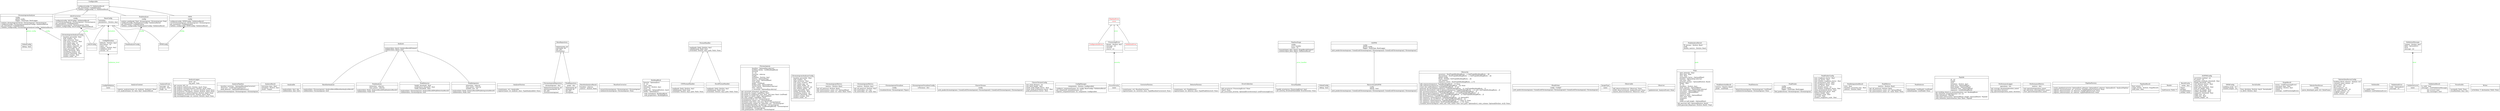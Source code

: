 digraph "classes_chromatographicpeakpicking" {
rankdir=BT
charset="utf-8"
"src.chromatographicpeakpicking.analysis.baseline.aals.AALSConfig" [color="black", fontcolor="black", label=<{AALSConfig|<br ALIGN="LEFT"/>|}>, shape="record", style="solid"];
"src.chromatographicpeakpicking.analysis.baseline.aals.AALSCorrector" [color="black", fontcolor="black", label=<{AALSCorrector|config<br ALIGN="LEFT"/>|configure(config: AALSConfig): ValidationResult<br ALIGN="LEFT"/>correct(chromatogram: Chromatogram): Chromatogram<br ALIGN="LEFT"/>get_metadata(): ConfigMetadata<br ALIGN="LEFT"/>validate(chromatogram: Chromatogram): None<br ALIGN="LEFT"/>validate_config(config: AALSConfig): ValidationResult<br ALIGN="LEFT"/>}>, shape="record", style="solid"];
"src.chromatographicpeakpicking.analysis.base.analysis_context.AnalysisContext" [color="black", fontcolor="black", label=<{AnalysisContext|<br ALIGN="LEFT"/>|register_analyzer(name: str, analyzer: Analyzer): None<br ALIGN="LEFT"/>run_analysis(name: str, data: Any): AnalysisResult<br ALIGN="LEFT"/>}>, shape="record", style="solid"];
"src.chromatographicpeakpicking.core.protocols.observable.AnalysisEvent" [color="black", fontcolor="black", label=<{AnalysisEvent|message : str<br ALIGN="LEFT"/>progress : float<br ALIGN="LEFT"/>stage : str<br ALIGN="LEFT"/>|}>, shape="record", style="solid"];
"src.chromatographicpeakpicking.infrastructure.logging.analysis_logger.AnalysisLogger" [color="black", fontcolor="black", label=<{AnalysisLogger|level : int<br ALIGN="LEFT"/>log_path : Path<br ALIGN="LEFT"/>|get_session_id(): str<br ALIGN="LEFT"/>log_analysis_end(results: Dict[str, Any]): None<br ALIGN="LEFT"/>log_analysis_start(parameters: Dict[str, Any]): None<br ALIGN="LEFT"/>log_analysis_step(step: str, metrics: Dict[str, Any]): None<br ALIGN="LEFT"/>log_error(error: Exception, context: Dict[str, Any]): None<br ALIGN="LEFT"/>log_performance_metrics(metrics: Dict[str, Any]): None<br ALIGN="LEFT"/>log_validation_results(results: Dict[str, Any]): None<br ALIGN="LEFT"/>log_warning(message: str, context: Dict[str, Any]): None<br ALIGN="LEFT"/>}>, shape="record", style="solid"];
"src.chromatographicpeakpicking.pipeline.builders.pipeline_builder.AnalysisPipeline" [color="black", fontcolor="black", label=<{AnalysisPipeline|baseline_corrector : Optional[BaselineCorrector]<br ALIGN="LEFT"/>observers : List[ProgressObserver]<br ALIGN="LEFT"/>peak_detector : Optional[PeakDetector]<br ALIGN="LEFT"/>|process(chromatogram: Chromatogram): Chromatogram<br ALIGN="LEFT"/>}>, shape="record", style="solid"];
"src.chromatographicpeakpicking.analysis.protocols.analyzer.AnalysisResult" [color="black", fontcolor="black", label=<{AnalysisResult|execution_time : float<br ALIGN="LEFT"/>metadata : Dict[str, Any]<br ALIGN="LEFT"/>result : Output<br ALIGN="LEFT"/>|}>, shape="record", style="solid"];
"src.chromatographicpeakpicking.core.protocols.analyzable.Analyzable" [color="black", fontcolor="black", label=<{Analyzable|<br ALIGN="LEFT"/>|analyze(data: Any): Any<br ALIGN="LEFT"/>validate(data: Any): bool<br ALIGN="LEFT"/>}>, shape="record", style="solid"];
"src.chromatographicpeakpicking.analysis.protocols.analyzer.Analyzer" [color="black", fontcolor="black", label=<{Analyzer|<br ALIGN="LEFT"/>|<I>analyze</I>(data: Input): AnalysisResult[Output]<br ALIGN="LEFT"/><I>validate</I>(data: Input): bool<br ALIGN="LEFT"/>}>, shape="record", style="solid"];
"src.chromatographicpeakpicking.core.factories.analyzer_factory.AnalyzerFactory" [color="black", fontcolor="black", label=<{AnalyzerFactory|<br ALIGN="LEFT"/>|create(name: str): Analyzable<br ALIGN="LEFT"/>register(name: str, analyzer_class: Type[Analyzable]): None<br ALIGN="LEFT"/>}>, shape="record", style="solid"];
"src.chromatographicpeakpicking.core.types.config.BaseConfig" [color="black", fontcolor="black", label=<{BaseConfig|metadata<br ALIGN="LEFT"/>parameters : Dict[str, Any]<br ALIGN="LEFT"/>|}>, shape="record", style="solid"];
"src.chromatographicpeakpicking.infrastructure.persistence.base_repository.BaseRepository" [color="black", fontcolor="black", label=<{BaseRepository|<br ALIGN="LEFT"/>|<I>delete</I>(entity_id)<br ALIGN="LEFT"/><I>get</I>(entity_id)<br ALIGN="LEFT"/><I>get_all</I>()<br ALIGN="LEFT"/><I>save</I>(entity)<br ALIGN="LEFT"/>}>, shape="record", style="solid"];
"src.chromatographicpeakpicking.analysis.chromatogram.baseline_analyzer.BaselineAnalysisResult" [color="black", fontcolor="black", label=<{BaselineAnalysisResult|baseline : ndarray<br ALIGN="LEFT"/>metrics : Dict[str, float]<br ALIGN="LEFT"/>|}>, shape="record", style="solid"];
"src.chromatographicpeakpicking.analysis.chromatogram.baseline_analyzer.BaselineAnalyzer" [color="black", fontcolor="black", label=<{BaselineAnalyzer|<br ALIGN="LEFT"/>|analyze(data: Chromatogram): AnalysisResult[BaselineAnalysisResult]<br ALIGN="LEFT"/>validate(data: Chromatogram): bool<br ALIGN="LEFT"/>}>, shape="record", style="solid"];
"src.chromatographicpeakpicking.core.protocols.correctable.BaselineCorrector" [color="black", fontcolor="black", label=<{BaselineCorrector|<br ALIGN="LEFT"/>|correct(chromatogram: Chromatogram): Chromatogram<br ALIGN="LEFT"/>validate(chromatogram: Chromatogram): None<br ALIGN="LEFT"/>}>, shape="record", style="solid"];
"src.chromatographicpeakpicking.core.domain.building_block.BuildingBlock" [color="black", fontcolor="black", label=<{BuildingBlock|formula : Optional[str]<br ALIGN="LEFT"/>id : str<br ALIGN="LEFT"/>mass : float<br ALIGN="LEFT"/>metadata : Dict[str, Any]<br ALIGN="LEFT"/>name : str<br ALIGN="LEFT"/>properties : Optional[Dict[str, Any]]<br ALIGN="LEFT"/>smiles : Optional[str]<br ALIGN="LEFT"/>|with_metadata(): 'BuildingBlock'<br ALIGN="LEFT"/>with_properties(): 'BuildingBlock'<br ALIGN="LEFT"/>}>, shape="record", style="solid"];
"src.chromatographicpeakpicking.io.formats.csv_format.CSVFormatHandler" [color="black", fontcolor="black", label=<{CSVFormatHandler|<br ALIGN="LEFT"/>|read(path: Path): Dict[str, Any]<br ALIGN="LEFT"/>validate(path: Path): bool<br ALIGN="LEFT"/>write(data: Dict[str, Any], path: Path): None<br ALIGN="LEFT"/>}>, shape="record", style="solid"];
"src.chromatographicpeakpicking.core.domain.chromatogram.Chromatogram" [color="black", fontcolor="black", label=<{Chromatogram|baseline : Optional[np.ndarray]<br ALIGN="LEFT"/>building_blocks : List[BuildingBlock]<br ALIGN="LEFT"/>duration<br ALIGN="LEFT"/>id : str<br ALIGN="LEFT"/>intensity : ndarray<br ALIGN="LEFT"/>length<br ALIGN="LEFT"/>metadata : Dict[str, Any]<br ALIGN="LEFT"/>metrics : Optional[Any]<br ALIGN="LEFT"/>noise_level : Optional[float]<br ALIGN="LEFT"/>num_peaks<br ALIGN="LEFT"/>peaks : List[Peak]<br ALIGN="LEFT"/>picked_peak : Optional[Peak]<br ALIGN="LEFT"/>search_mask : Optional[np.ndarray]<br ALIGN="LEFT"/>time : ndarray<br ALIGN="LEFT"/>y_corrected : Optional[np.ndarray]<br ALIGN="LEFT"/>|get_corrected_intensity(): np.ndarray<br ALIGN="LEFT"/>get_intensity_range(): tuple[float, float]<br ALIGN="LEFT"/>get_peaks_in_range(start_time: float, end_time: float): List[Peak]<br ALIGN="LEFT"/>get_signal_at_time(t: float): Optional[float]<br ALIGN="LEFT"/>get_time_range(): tuple[float, float]<br ALIGN="LEFT"/>normalize(method: str): 'Chromatogram'<br ALIGN="LEFT"/>resample(num_points: int): 'Chromatogram'<br ALIGN="LEFT"/>slice(start_time: float, end_time: float): 'Chromatogram'<br ALIGN="LEFT"/>smooth(window_length: int, polyorder: int): 'Chromatogram'<br ALIGN="LEFT"/>with_baseline(baseline: np.ndarray): 'Chromatogram'<br ALIGN="LEFT"/>with_building_blocks(blocks: List[BuildingBlock]): 'Chromatogram'<br ALIGN="LEFT"/>with_metadata(): 'Chromatogram'<br ALIGN="LEFT"/>with_peaks(peaks: List[Peak]): 'Chromatogram'<br ALIGN="LEFT"/>}>, shape="record", style="solid"];
"src.chromatographicpeakpicking.analyzers.chromatogram_analyzer.ChromatogramAnalyzer" [color="black", fontcolor="black", label=<{ChromatogramAnalyzer|config<br ALIGN="LEFT"/>global_config<br ALIGN="LEFT"/>logger : NoneType, RootLogger<br ALIGN="LEFT"/>|analyze_chromatogram(chrom: Chromatogram): Chromatogram<br ALIGN="LEFT"/>configure(config: ChromatogramAnalyzerConfig): ValidationResult<br ALIGN="LEFT"/>get_metadata(): ConfigMetadata<br ALIGN="LEFT"/>validate_config(config: ChromatogramAnalyzerConfig): ValidationResult<br ALIGN="LEFT"/>}>, shape="record", style="solid"];
"src.chromatographicpeakpicking.configurations.chromatogram_analyzer_config.ChromatogramAnalyzerConfig" [color="black", fontcolor="black", label=<{ChromatogramAnalyzerConfig|baseline_percentile : float<br ALIGN="LEFT"/>drift_window : int<br ALIGN="LEFT"/>edge_exclusion : float<br ALIGN="LEFT"/>max_noise_variance : float<br ALIGN="LEFT"/>max_region_gap : int<br ALIGN="LEFT"/>min_region_width : int<br ALIGN="LEFT"/>min_regions_required : int<br ALIGN="LEFT"/>min_window_points : int<br ALIGN="LEFT"/>noise_percentile : float<br ALIGN="LEFT"/>outlier_threshold : float<br ALIGN="LEFT"/>smoothing_window : int<br ALIGN="LEFT"/>variation_threshold : float<br ALIGN="LEFT"/>window_overlap : float<br ALIGN="LEFT"/>window_width : int<br ALIGN="LEFT"/>|}>, shape="record", style="solid"];
"src.chromatographicpeakpicking.analyzers.chromatogram_analyzer.ChromatogramAnalyzerConfig" [color="black", fontcolor="black", label=<{ChromatogramAnalyzerConfig|baseline_percentile : float<br ALIGN="LEFT"/>drift_window : int<br ALIGN="LEFT"/>edge_exclusion : float<br ALIGN="LEFT"/>max_noise_variance : float<br ALIGN="LEFT"/>max_region_gap : int<br ALIGN="LEFT"/>min_region_width : int<br ALIGN="LEFT"/>min_regions_required : int<br ALIGN="LEFT"/>min_window_points : int<br ALIGN="LEFT"/>noise_percentile : float<br ALIGN="LEFT"/>outlier_threshold : float<br ALIGN="LEFT"/>smoothing_window : int<br ALIGN="LEFT"/>variation_threshold : float<br ALIGN="LEFT"/>window_overlap : float<br ALIGN="LEFT"/>window_width : int<br ALIGN="LEFT"/>|}>, shape="record", style="solid"];
"src.chromatographicpeakpicking.metrics.chromatogram_metrics.ChromatogramMetrics" [color="black", fontcolor="black", label=<{ChromatogramMetrics|metrics : Dict[str, float]<br ALIGN="LEFT"/>|get_all_metrics(): Dict[str, float]<br ALIGN="LEFT"/>get_metric(metric_name: str): Optional[float]<br ALIGN="LEFT"/>set_metric(metric_name: str, value: float): None<br ALIGN="LEFT"/>}>, shape="record", style="solid"];
"src.chromatographicpeakpicking.infrastructure.metrics.chromatogram_metrics.ChromatogramMetrics" [color="black", fontcolor="black", label=<{ChromatogramMetrics|metrics : Dict[str, Any]<br ALIGN="LEFT"/>|get_all_metrics(): Dict[str, Any]<br ALIGN="LEFT"/>get_metric(key: str): Any<br ALIGN="LEFT"/>set_metric(key: str, value: Any)<br ALIGN="LEFT"/>}>, shape="record", style="solid"];
"src.chromatographicpeakpicking.infrastructure.persistence.chromatogram_repository.ChromatogramRepository" [color="black", fontcolor="black", label=<{ChromatogramRepository|chromatograms : dict<br ALIGN="LEFT"/>|delete(chromatogram_id)<br ALIGN="LEFT"/>get(chromatogram_id)<br ALIGN="LEFT"/>get_all()<br ALIGN="LEFT"/>save(chromatogram)<br ALIGN="LEFT"/>}>, shape="record", style="solid"];
"src.chromatographicpeakpicking.visualizers.chromatogram_visualizer.ChromatogramVisualizer" [color="black", fontcolor="black", label=<{ChromatogramVisualizer|config<br ALIGN="LEFT"/>|visualize(chrom: Chromatogram): Figure<br ALIGN="LEFT"/>}>, shape="record", style="solid"];
"src.chromatographicpeakpicking.configurations.chromatogram_visualizer_config.ChromatogramVisualizerConfig" [color="black", fontcolor="black", label=<{ChromatogramVisualizerConfig|rcParamas : dict<br ALIGN="LEFT"/>|}>, shape="record", style="solid"];
"src.chromatographicpeakpicking.peak_selection.classic_chrome.ClassicChrome" [color="black", fontcolor="black", label=<{ClassicChrome|config<br ALIGN="LEFT"/>|pick_peaks(chromatograms: Union[List[Chromatogram], Chromatogram]): Union[List[Chromatogram], Chromatogram]<br ALIGN="LEFT"/>}>, shape="record", style="solid"];
"src.chromatographicpeakpicking.configurations.classic_chrome_config.ClassicChromeConfig" [color="black", fontcolor="black", label=<{ClassicChromeConfig|min_peak_distance : int<br ALIGN="LEFT"/>min_peak_height : float<br ALIGN="LEFT"/>minor_peak_height_factor : float<br ALIGN="LEFT"/>minor_peak_prominence_factor : float<br ALIGN="LEFT"/>peak_prominence_factor : float<br ALIGN="LEFT"/>|}>, shape="record", style="solid"];
"src.chromatographicpeakpicking.config.config_manager.ConfigManager" [color="black", fontcolor="black", label=<{ConfigManager|components : Dict[str, Configurable]<br ALIGN="LEFT"/>|configure_component(name: str, config: BaseConfig): ValidationResult<br ALIGN="LEFT"/>get_component_metadata(name: str)<br ALIGN="LEFT"/>register_component(name: str, component: Configurable)<br ALIGN="LEFT"/>}>, shape="record", style="solid"];
"src.chromatographicpeakpicking.core.types.config.ConfigMetadata" [color="black", fontcolor="black", label=<{ConfigMetadata|defaults : Dict[str, Any]<br ALIGN="LEFT"/>description : str<br ALIGN="LEFT"/>name : str<br ALIGN="LEFT"/>schema : Dict[str, Any]<br ALIGN="LEFT"/>validation_level<br ALIGN="LEFT"/>version : str<br ALIGN="LEFT"/>|}>, shape="record", style="solid"];
"src.chromatographicpeakpicking.core.types.config.ConfigValidation" [color="black", fontcolor="black", label=<{ConfigValidation|name<br ALIGN="LEFT"/>|}>, shape="record", style="solid"];
"src.chromatographicpeakpicking.core.protocols.configurable.Configurable" [color="black", fontcolor="black", label=<{Configurable|<br ALIGN="LEFT"/>|configure(config: T): ValidationResult<br ALIGN="LEFT"/>get_metadata(): ConfigMetadata<br ALIGN="LEFT"/>validate_config(config: T): ValidationResult<br ALIGN="LEFT"/>}>, shape="record", style="solid"];
"src.chromatographicpeakpicking.core.types.errors.ConfigurationError" [color="black", fontcolor="red", label=<{ConfigurationError|<br ALIGN="LEFT"/>|}>, shape="record", style="solid"];
"src.chromatographicpeakpicking.core.factories.corrector_factory.CorrectorFactory" [color="black", fontcolor="black", label=<{CorrectorFactory|<br ALIGN="LEFT"/>|create(name: str): BaselineCorrector<br ALIGN="LEFT"/>register(name: str, corrector_class: Type[BaselineCorrector]): None<br ALIGN="LEFT"/>}>, shape="record", style="solid"];
"src.chromatographicpeakpicking.core.factories.detector_factory.DetectorFactory" [color="black", fontcolor="black", label=<{DetectorFactory|<br ALIGN="LEFT"/>|create(name: str): PeakDetector<br ALIGN="LEFT"/>register(name: str, detector_class: Type[PeakDetector]): None<br ALIGN="LEFT"/>}>, shape="record", style="solid"];
"src.chromatographicpeakpicking.core.protocols.error_handler.ErrorCollection" [color="black", fontcolor="black", label=<{ErrorCollection|<br ALIGN="LEFT"/>|add_error(error: ProcessingError): None<br ALIGN="LEFT"/>clear(): None<br ALIGN="LEFT"/>get_errors(min_severity: Optional[ErrorSeverity]): List[ProcessingError]<br ALIGN="LEFT"/>}>, shape="record", style="solid"];
"src.chromatographicpeakpicking.core.protocols.error_handler.ErrorHandler" [color="black", fontcolor="black", label=<{ErrorHandler|<br ALIGN="LEFT"/>|handle_error(error: ProcessingError): bool<br ALIGN="LEFT"/><I>set_severity_threshold</I>(threshold: ErrorSeverity): None<br ALIGN="LEFT"/>}>, shape="record", style="solid"];
"src.chromatographicpeakpicking.core.types.errors.ErrorSeverity" [color="black", fontcolor="black", label=<{ErrorSeverity|name<br ALIGN="LEFT"/>|}>, shape="record", style="solid"];
"src.chromatographicpeakpicking.io.formats.excel_format.ExcelFormatHandler" [color="black", fontcolor="black", label=<{ExcelFormatHandler|<br ALIGN="LEFT"/>|read(path: Path): Dict[str, Any]<br ALIGN="LEFT"/>validate(path: Path): bool<br ALIGN="LEFT"/>write(data: Dict[str, Any], path: Path): None<br ALIGN="LEFT"/>}>, shape="record", style="solid"];
"src.chromatographicpeakpicking.io.formats.format_handler.FormatHandler" [color="black", fontcolor="black", label=<{FormatHandler|<br ALIGN="LEFT"/>|<I>read</I>(path: Path): Dict[str, Any]<br ALIGN="LEFT"/><I>validate</I>(path: Path): bool<br ALIGN="LEFT"/><I>write</I>(data: Dict[str, Any], path: Path): None<br ALIGN="LEFT"/>}>, shape="record", style="solid"];
"src.chromatographicpeakpicking.configurations.global_config.GlobalConfig" [color="black", fontcolor="black", label=<{GlobalConfig|debug : bool<br ALIGN="LEFT"/>|}>, shape="record", style="solid"];
"src.chromatographicpeakpicking.config.global_config.GlobalConfig" [color="black", fontcolor="black", label=<{GlobalConfig|debug : bool<br ALIGN="LEFT"/>|}>, shape="record", style="solid"];
"src.chromatographicpeakpicking.peak_selection.hierarchical_sgppm.HierarchicalSGPPM" [color="black", fontcolor="black", label=<{HierarchicalSGPPM|config<br ALIGN="LEFT"/>debug : bool<br ALIGN="LEFT"/>|pick_peaks(chromatograms: Union[List[Chromatogram], Chromatogram]): Union[List[Chromatogram], Chromatogram]<br ALIGN="LEFT"/>}>, shape="record", style="solid"];
"src.chromatographicpeakpicking.core.hierarchy.Hierarchy" [color="black", fontcolor="black", label=<{Hierarchy|ancestors : Dict[Tuple[BuildingBlock, ...], Set[Tuple[BuildingBlock, ...]]]<br ALIGN="LEFT"/>descendants : Dict[Tuple[BuildingBlock, ...], Set[Tuple[BuildingBlock, ...]]]<br ALIGN="LEFT"/>global_config<br ALIGN="LEFT"/>levels : Dict[int, Set[Tuple[BuildingBlock, ...]]]<br ALIGN="LEFT"/>null_element<br ALIGN="LEFT"/>sequence_values : Dict[Tuple[BuildingBlock, ...], V]<br ALIGN="LEFT"/>|add_sequence(sequence: Tuple[BuildingBlock, ...]): None<br ALIGN="LEFT"/>add_sequences(sequences: List[Tuple[BuildingBlock, ...]]): None<br ALIGN="LEFT"/>count_non_null(sequence: Tuple[BuildingBlock, ...]): int<br ALIGN="LEFT"/>generate_all_descendants(sequence: Tuple[BuildingBlock, ...]): List[Tuple[BuildingBlock, ...]]<br ALIGN="LEFT"/>generate_descendants_with_k_elements(sequence: Tuple[BuildingBlock, ...], k: int): Set[Tuple[BuildingBlock, ...]]<br ALIGN="LEFT"/>get_ancestors(sequence: Tuple[BuildingBlock, ...]): Set[Tuple[BuildingBlock, ...]]<br ALIGN="LEFT"/>get_descendants(sequence: Tuple[BuildingBlock, ...]): Set[Tuple[BuildingBlock, ...]]<br ALIGN="LEFT"/>get_direct_descendants(sequence: Tuple[BuildingBlock, ...]): Set[Tuple[BuildingBlock, ...]]<br ALIGN="LEFT"/>get_level(sequence: Tuple[BuildingBlock, ...]): int<br ALIGN="LEFT"/>get_sequence_value(sequence: Tuple[BuildingBlock, ...]): Optional[V]<br ALIGN="LEFT"/>get_sequences_by_level(level: int): Set[Tuple[BuildingBlock, ...]]<br ALIGN="LEFT"/>set_sequence_value(sequence: Tuple[BuildingBlock, ...], value: V): None<br ALIGN="LEFT"/>set_sequence_values(values: Dict[Tuple[BuildingBlock, ...], V]): None<br ALIGN="LEFT"/>visualize_hierarchy(figsize, node_size, with_values: bool, save_path: Optional[str], color_scheme: Optional[Dict[int, str]]): None<br ALIGN="LEFT"/>}>, shape="record", style="solid"];
"src.chromatographicpeakpicking.peak_selection.Ipeak_picker.IPeakPicker" [color="black", fontcolor="black", label=<{IPeakPicker|config : ConfigT<br ALIGN="LEFT"/>|<I>pick_peaks</I>(chromatograms: Union[List[Chromatogram], Chromatogram]): Union[List[Chromatogram], Chromatogram]<br ALIGN="LEFT"/>}>, shape="record", style="solid"];
"src.chromatographicpeakpicking.visualizers.image_type.ImageType" [color="black", fontcolor="black", label=<{ImageType|name<br ALIGN="LEFT"/>|}>, shape="record", style="solid"];
"src.chromatographicpeakpicking.core.protocols.observable.Observable" [color="black", fontcolor="black", label=<{Observable|<br ALIGN="LEFT"/>|add_observer(observer: Observer): None<br ALIGN="LEFT"/>notify_observers(event: AnalysisEvent): None<br ALIGN="LEFT"/>remove_observer(observer: Observer): None<br ALIGN="LEFT"/>}>, shape="record", style="solid"];
"src.chromatographicpeakpicking.core.protocols.observable.Observer" [color="black", fontcolor="black", label=<{Observer|<br ALIGN="LEFT"/>|update(event: AnalysisEvent): None<br ALIGN="LEFT"/>}>, shape="record", style="solid"];
"src.chromatographicpeakpicking.core.domain.peak.Peak" [color="black", fontcolor="black", label=<{Peak|apex_intensity : float<br ALIGN="LEFT"/>apex_time : float<br ALIGN="LEFT"/>area : float<br ALIGN="LEFT"/>asymmetry_factor : Optional[float]<br ALIGN="LEFT"/>baseline : Optional[np.ndarray]<br ALIGN="LEFT"/>end_time : float<br ALIGN="LEFT"/>gaussian_params : Optional[Dict[str, float]]<br ALIGN="LEFT"/>height : float<br ALIGN="LEFT"/>id : str<br ALIGN="LEFT"/>metadata : Dict[str, Any]<br ALIGN="LEFT"/>peak_capacity : Optional[float]<br ALIGN="LEFT"/>raw_intensities : Optional[np.ndarray]<br ALIGN="LEFT"/>raw_times : Optional[np.ndarray]<br ALIGN="LEFT"/>resolution : Optional[float]<br ALIGN="LEFT"/>retention_time<br ALIGN="LEFT"/>signal_to_noise : Optional[float]<br ALIGN="LEFT"/>start_time : float<br ALIGN="LEFT"/>symmetry<br ALIGN="LEFT"/>width<br ALIGN="LEFT"/>width_at_half_height : Optional[float]<br ALIGN="LEFT"/>|get_gaussian_fit(): Optional[Dict[str, float]]<br ALIGN="LEFT"/>with_gaussian_fit(params: Dict[str, float]): 'Peak'<br ALIGN="LEFT"/>}>, shape="record", style="solid"];
"src.chromatographicpeakpicking.analysis.peak.peak_analyzer.PeakAnalysisResult" [color="black", fontcolor="black", label=<{PeakAnalysisResult|fit_params : Dict[str, float]<br ALIGN="LEFT"/>peak<br ALIGN="LEFT"/>quality_metrics : Dict[str, float]<br ALIGN="LEFT"/>|}>, shape="record", style="solid"];
"src.chromatographicpeakpicking.analyzers.peak_analyzer.PeakAnalyzer" [color="black", fontcolor="black", label=<{PeakAnalyzer|config<br ALIGN="LEFT"/>|analyze_peak(peak: Peak, chromatogram: Chromatogram): Peak<br ALIGN="LEFT"/>configure(config: PeakAnalyzerConfig): ValidationResult<br ALIGN="LEFT"/>get_metadata(): ConfigMetadata<br ALIGN="LEFT"/>validate_config(config: PeakAnalyzerConfig): ValidationResult<br ALIGN="LEFT"/>}>, shape="record", style="solid"];
"src.chromatographicpeakpicking.analysis.peak.peak_analyzer.PeakAnalyzer" [color="black", fontcolor="black", label=<{PeakAnalyzer|intensities : ndarray<br ALIGN="LEFT"/>time_points : ndarray<br ALIGN="LEFT"/>|analyze(data: Peak): AnalysisResult[PeakAnalysisResult]<br ALIGN="LEFT"/>validate(data: Peak): bool<br ALIGN="LEFT"/>}>, shape="record", style="solid"];
"src.chromatographicpeakpicking.analyzers.peak_analyzer.PeakAnalyzerConfig" [color="black", fontcolor="black", label=<{PeakAnalyzerConfig|<br ALIGN="LEFT"/>|}>, shape="record", style="solid"];
"src.chromatographicpeakpicking.analysis.chromatogram.peak_detector.PeakDetectionResult" [color="black", fontcolor="black", label=<{PeakDetectionResult|metrics : Dict[str, float]<br ALIGN="LEFT"/>peaks : List[Peak]<br ALIGN="LEFT"/>|}>, shape="record", style="solid"];
"src.chromatographicpeakpicking.core.protocols.detectable.PeakDetector" [color="black", fontcolor="black", label=<{PeakDetector|<br ALIGN="LEFT"/>|detect(chromatogram: Chromatogram): List[Peak]<br ALIGN="LEFT"/>validate(chromatogram: Chromatogram): None<br ALIGN="LEFT"/>}>, shape="record", style="solid"];
"src.chromatographicpeakpicking.analysis.chromatogram.peak_detector.PeakDetector" [color="black", fontcolor="black", label=<{PeakDetector|height_threshold : float<br ALIGN="LEFT"/>prominence_threshold : float<br ALIGN="LEFT"/>width_threshold : float<br ALIGN="LEFT"/>|analyze(data: Chromatogram): AnalysisResult[PeakDetectionResult]<br ALIGN="LEFT"/>validate(data: Chromatogram): bool<br ALIGN="LEFT"/>}>, shape="record", style="solid"];
"src.chromatographicpeakpicking.peak_selection.peak_finder.PeakFinder" [color="black", fontcolor="black", label=<{PeakFinder|config<br ALIGN="LEFT"/>global_config<br ALIGN="LEFT"/>logger : NoneType, RootLogger<br ALIGN="LEFT"/>|find_peaks(chrom: Chromatogram): Chromatogram<br ALIGN="LEFT"/>}>, shape="record", style="solid"];
"src.chromatographicpeakpicking.configurations.peak_finder_config.PeakFinderConfig" [color="black", fontcolor="black", label=<{PeakFinderConfig|max_roughness_factor : float<br ALIGN="LEFT"/>max_snr_factor : float<br ALIGN="LEFT"/>max_window_roughness_factor : float<br ALIGN="LEFT"/>min_prominence_ratio : float<br ALIGN="LEFT"/>min_roughness_factor : float<br ALIGN="LEFT"/>min_snr_factor : float<br ALIGN="LEFT"/>min_window_points : int<br ALIGN="LEFT"/>min_window_roughness_factor : float<br ALIGN="LEFT"/>noise_prominence_factor : float<br ALIGN="LEFT"/>peak_separation_factor : float<br ALIGN="LEFT"/>relative_height : float<br ALIGN="LEFT"/>roughness_scale : float<br ALIGN="LEFT"/>snr_scale : float<br ALIGN="LEFT"/>window_roughness_scale : float<br ALIGN="LEFT"/>|}>, shape="record", style="solid"];
"src.chromatographicpeakpicking.analysis.peak.peak_interogrator.PeakIntegrationResult" [color="black", fontcolor="black", label=<{PeakIntegrationResult|area : float<br ALIGN="LEFT"/>baseline_corrected_area : float<br ALIGN="LEFT"/>metrics : Dict[str, float]<br ALIGN="LEFT"/>|}>, shape="record", style="solid"];
"src.chromatographicpeakpicking.analysis.peak.peak_interogrator.PeakIntegrator" [color="black", fontcolor="black", label=<{PeakIntegrator|intensities : ndarray<br ALIGN="LEFT"/>time_points : ndarray<br ALIGN="LEFT"/>window_size : int<br ALIGN="LEFT"/>|analyze(data: Peak): AnalysisResult[PeakIntegrationResult]<br ALIGN="LEFT"/>validate(data: Peak): bool<br ALIGN="LEFT"/>}>, shape="record", style="solid"];
"src.chromatographicpeakpicking.metrics.peak_metrics.PeakMetrics" [color="black", fontcolor="black", label=<{PeakMetrics|metrics : Dict[str, float]<br ALIGN="LEFT"/>|get_all_metrics(): Dict[str, float]<br ALIGN="LEFT"/>get_metric(metric_name: str): Optional[float]<br ALIGN="LEFT"/>set_metric(metric_name: str, value: float): None<br ALIGN="LEFT"/>}>, shape="record", style="solid"];
"src.chromatographicpeakpicking.infrastructure.persistence.peak_repository.PeakRepository" [color="black", fontcolor="black", label=<{PeakRepository|peaks : dict<br ALIGN="LEFT"/>|delete(peak_id)<br ALIGN="LEFT"/>get(peak_id)<br ALIGN="LEFT"/>get_all()<br ALIGN="LEFT"/>save(peak)<br ALIGN="LEFT"/>}>, shape="record", style="solid"];
"src.chromatographicpeakpicking.core.protocols.selectable.PeakSelector" [color="black", fontcolor="black", label=<{PeakSelector|<br ALIGN="LEFT"/>|select(peaks: List[Peak]): List[Peak]<br ALIGN="LEFT"/>validate(peaks: List[Peak]): None<br ALIGN="LEFT"/>}>, shape="record", style="solid"];
"src.chromatographicpeakpicking.core.domain.peptide.Peptide" [color="black", fontcolor="black", label=<{Peptide|id : str<br ALIGN="LEFT"/>length<br ALIGN="LEFT"/>mass<br ALIGN="LEFT"/>metadata : Dict[str, Any]<br ALIGN="LEFT"/>peak_area : Optional[float]<br ALIGN="LEFT"/>peak_height : Optional[float]<br ALIGN="LEFT"/>retention_time : Optional[float]<br ALIGN="LEFT"/>sequence : List[BuildingBlock]<br ALIGN="LEFT"/>|get_building_block_at_position(position: int): BuildingBlock<br ALIGN="LEFT"/>get_sequence_string(separator: str): str<br ALIGN="LEFT"/>with_metadata(): 'Peptide'<br ALIGN="LEFT"/>with_peak_metrics(area: Optional[float], height: Optional[float]): 'Peptide'<br ALIGN="LEFT"/>with_retention_time(retention_time: float): 'Peptide'<br ALIGN="LEFT"/>}>, shape="record", style="solid"];
"src.chromatographicpeakpicking.infrastructure.logging.performance_logger.PerformanceLogger" [color="black", fontcolor="black", label=<{PerformanceLogger|operations : list<br ALIGN="LEFT"/>|get_average_duration(operation_name)<br ALIGN="LEFT"/>get_operation_history()<br ALIGN="LEFT"/>log_operation(operation_name, duration)<br ALIGN="LEFT"/>}>, shape="record", style="solid"];
"src.chromatographicpeakpicking.infrastructure.metrics.performance_metrics.PerformanceMetrics" [color="black", fontcolor="black", label=<{PerformanceMetrics|metrics : dict<br ALIGN="LEFT"/>|end_operation(operation_name)<br ALIGN="LEFT"/>get_operation_stats(operation_name)<br ALIGN="LEFT"/>start_operation(operation_name)<br ALIGN="LEFT"/>}>, shape="record", style="solid"];
"src.chromatographicpeakpicking.core.types.errors.PipelineError" [color="black", fontcolor="red", label=<{PipelineError|error<br ALIGN="LEFT"/>|}>, shape="record", style="solid"];
"src.chromatographicpeakpicking.core.factories.pipeline_factory.PipelineFactory" [color="black", fontcolor="black", label=<{PipelineFactory|<br ALIGN="LEFT"/>|create_pipeline(corrector: Optional[str], detector: Optional[str], selector: Optional[str]): 'AnalysisPipeline'<br ALIGN="LEFT"/>register_corrector(name: str, corrector: Type[BaselineCorrector]): None<br ALIGN="LEFT"/>register_detector(name: str, detector: Type[PeakDetector]): None<br ALIGN="LEFT"/>register_selector(name: str, selector: Type[PeakSelector]): None<br ALIGN="LEFT"/>}>, shape="record", style="solid"];
"src.chromatographicpeakpicking.pipeline.result.PipelineResult" [color="black", fontcolor="black", label=<{PipelineResult|final_output : T<br ALIGN="LEFT"/>stage_results : Dict[str, StageResult]<br ALIGN="LEFT"/>total_time : float<br ALIGN="LEFT"/>|}>, shape="record", style="solid"];
"src.chromatographicpeakpicking.pipeline.stage.PipelineStage" [color="black", fontcolor="black", label=<{PipelineStage|config<br ALIGN="LEFT"/>error_handler<br ALIGN="LEFT"/>name : str<br ALIGN="LEFT"/>|<I>execute</I>(input_data: Input): StageResult[Output]<br ALIGN="LEFT"/><I>validate</I>(input_data: Input): ValidationResult<br ALIGN="LEFT"/>}>, shape="record", style="solid"];
"src.chromatographicpeakpicking.core.types.errors.ProcessingError" [color="black", fontcolor="black", label=<{ProcessingError|details : Dict[str, Any]<br ALIGN="LEFT"/>message : str<br ALIGN="LEFT"/>severity<br ALIGN="LEFT"/>source : str<br ALIGN="LEFT"/>|}>, shape="record", style="solid"];
"src.chromatographicpeakpicking.io.protocols.reader.Reader" [color="black", fontcolor="black", label=<{Reader|<br ALIGN="LEFT"/>|<I>read</I>(source: Path): T<br ALIGN="LEFT"/>}>, shape="record", style="solid"];
"src.chromatographicpeakpicking.infrastructure.caching.result_cache.ResultCache" [color="black", fontcolor="black", label=<{ResultCache|cache : dict<br ALIGN="LEFT"/>|clear()<br ALIGN="LEFT"/>get(key)<br ALIGN="LEFT"/>invalidate(key)<br ALIGN="LEFT"/>set(key, value)<br ALIGN="LEFT"/>}>, shape="record", style="solid"];
"src.chromatographicpeakpicking.peak_selection.sgppm.SGPPM" [color="black", fontcolor="black", label=<{SGPPM|config<br ALIGN="LEFT"/>global_config<br ALIGN="LEFT"/>logger : NoneType, RootLogger<br ALIGN="LEFT"/>|pick_peaks(chromatograms: Union[List[Chromatogram], Chromatogram]): Union[List[Chromatogram], Chromatogram]<br ALIGN="LEFT"/>}>, shape="record", style="solid"];
"src.chromatographicpeakpicking.configurations.sgppm_config.SGPPMConfig" [color="black", fontcolor="black", label=<{SGPPMConfig|correction_method : str<br ALIGN="LEFT"/>fit_points : int<br ALIGN="LEFT"/>gaussian_residuals_threshold : float<br ALIGN="LEFT"/>height_threshold : float<br ALIGN="LEFT"/>min_distance_factor : float<br ALIGN="LEFT"/>noise_factor : float<br ALIGN="LEFT"/>peak_time_threshold : float<br ALIGN="LEFT"/>pick_rel_height : float<br ALIGN="LEFT"/>search_rel_height : float<br ALIGN="LEFT"/>stddev_threshold : float<br ALIGN="LEFT"/>symmetry_threshold : float<br ALIGN="LEFT"/>width_max : int<br ALIGN="LEFT"/>width_min : float<br ALIGN="LEFT"/>window_length : int<br ALIGN="LEFT"/>|}>, shape="record", style="solid"];
"src.chromatographicpeakpicking.analysis.baseline.swm.SWM" [color="black", fontcolor="black", label=<{SWM|config<br ALIGN="LEFT"/>|configure(config: SWMConfig): ValidationResult<br ALIGN="LEFT"/>correct(chromatogram: Chromatogram): Chromatogram<br ALIGN="LEFT"/>get_metadata(): ConfigMetadata<br ALIGN="LEFT"/>validate_config(config: SWMConfig): ValidationResult<br ALIGN="LEFT"/>}>, shape="record", style="solid"];
"src.chromatographicpeakpicking.configurations.swm_config.SWMConfig" [color="black", fontcolor="black", label=<{SWMConfig|padding_mode : str<br ALIGN="LEFT"/>window_length : int<br ALIGN="LEFT"/>|}>, shape="record", style="solid"];
"src.chromatographicpeakpicking.analysis.baseline.swm.SWMConfig" [color="black", fontcolor="black", label=<{SWMConfig|<br ALIGN="LEFT"/>|}>, shape="record", style="solid"];
"src.chromatographicpeakpicking.core.protocols.serializable.Serializable" [color="black", fontcolor="black", label=<{Serializable|<br ALIGN="LEFT"/>|from_dict(data: Dict[str, Any]): 'Serializable'<br ALIGN="LEFT"/>to_dict(): Dict[str, Any]<br ALIGN="LEFT"/>}>, shape="record", style="solid"];
"src.chromatographicpeakpicking.pipeline.result.StageResult" [color="black", fontcolor="black", label=<{StageResult|errors : List[ProcessingError]<br ALIGN="LEFT"/>execution_time : float<br ALIGN="LEFT"/>metadata : Dict[str, Any]<br ALIGN="LEFT"/>output : T<br ALIGN="LEFT"/>warnings : List[ProcessingError]<br ALIGN="LEFT"/>|}>, shape="record", style="solid"];
"src.chromatographicpeakpicking.parsers.tabular_data_parser.TabularDataParser" [color="black", fontcolor="black", label=<{TabularDataParser|config<br ALIGN="LEFT"/>|parse_data(input_path: str): DataFrame<br ALIGN="LEFT"/>}>, shape="record", style="solid"];
"src.chromatographicpeakpicking.configurations.tabular_data_parser_config.TabularDataParserConfig" [color="black", fontcolor="black", label=<{TabularDataParserConfig|building_block_columns : Dict[str, str]<br ALIGN="LEFT"/>common_name_column : str<br ALIGN="LEFT"/>excel_sheet : str<br ALIGN="LEFT"/>lid_column : str<br ALIGN="LEFT"/>lid_to_process : str<br ALIGN="LEFT"/>null_building_block : str<br ALIGN="LEFT"/>raw_data_column : str<br ALIGN="LEFT"/>scaffold_column : str<br ALIGN="LEFT"/>smiles_column : str<br ALIGN="LEFT"/>|}>, shape="record", style="solid"];
"src.chromatographicpeakpicking.core.protocols.validatable.Validatable" [color="black", fontcolor="black", label=<{Validatable|<br ALIGN="LEFT"/>|is_valid(): bool<br ALIGN="LEFT"/>validate(): List[ValidationError]<br ALIGN="LEFT"/>}>, shape="record", style="solid"];
"src.chromatographicpeakpicking.core.types.errors.ValidationError" [color="black", fontcolor="red", label=<{ValidationError|<br ALIGN="LEFT"/>|}>, shape="record", style="solid"];
"src.chromatographicpeakpicking.core.protocols.validatable.ValidationError" [color="black", fontcolor="black", label=<{ValidationError|code : Optional[str]<br ALIGN="LEFT"/>message : str<br ALIGN="LEFT"/>|}>, shape="record", style="solid"];
"src.chromatographicpeakpicking.core.types.validation.ValidationLevel" [color="black", fontcolor="black", label=<{ValidationLevel|name<br ALIGN="LEFT"/>|}>, shape="record", style="solid"];
"src.chromatographicpeakpicking.core.types.validation.ValidationMessage" [color="black", fontcolor="black", label=<{ValidationMessage|context : Dict[str, Any]<br ALIGN="LEFT"/>field : Optional[str]<br ALIGN="LEFT"/>level<br ALIGN="LEFT"/>message : str<br ALIGN="LEFT"/>|}>, shape="record", style="solid"];
"src.chromatographicpeakpicking.core.types.validation.ValidationResult" [color="black", fontcolor="black", label=<{ValidationResult|is_valid : bool<br ALIGN="LEFT"/>messages : List[ValidationMessage]<br ALIGN="LEFT"/>|has_errors(): bool<br ALIGN="LEFT"/>has_warnings(): bool<br ALIGN="LEFT"/>}>, shape="record", style="solid"];
"src.chromatographicpeakpicking.core.protocols.visualizable.Visualizable" [color="black", fontcolor="black", label=<{Visualizable|<br ALIGN="LEFT"/>|save(path: Path): None<br ALIGN="LEFT"/>visualize(data: Any): Any<br ALIGN="LEFT"/>}>, shape="record", style="solid"];
"src.chromatographicpeakpicking.io.protocols.writer.Writer" [color="black", fontcolor="black", label=<{Writer|<br ALIGN="LEFT"/>|<I>write</I>(data: T, destination: Path): None<br ALIGN="LEFT"/>}>, shape="record", style="solid"];
"src.chromatographicpeakpicking.analysis.baseline.aals.AALSConfig" -> "src.chromatographicpeakpicking.core.types.config.BaseConfig" [arrowhead="empty", arrowtail="none"];
"src.chromatographicpeakpicking.analysis.baseline.aals.AALSCorrector" -> "src.chromatographicpeakpicking.core.protocols.configurable.Configurable" [arrowhead="empty", arrowtail="none"];
"src.chromatographicpeakpicking.analysis.baseline.swm.SWM" -> "src.chromatographicpeakpicking.core.protocols.configurable.Configurable" [arrowhead="empty", arrowtail="none"];
"src.chromatographicpeakpicking.analysis.baseline.swm.SWMConfig" -> "src.chromatographicpeakpicking.core.types.config.BaseConfig" [arrowhead="empty", arrowtail="none"];
"src.chromatographicpeakpicking.analysis.chromatogram.baseline_analyzer.BaselineAnalyzer" -> "src.chromatographicpeakpicking.analysis.protocols.analyzer.Analyzer" [arrowhead="empty", arrowtail="none"];
"src.chromatographicpeakpicking.analysis.chromatogram.peak_detector.PeakDetector" -> "src.chromatographicpeakpicking.analysis.protocols.analyzer.Analyzer" [arrowhead="empty", arrowtail="none"];
"src.chromatographicpeakpicking.analysis.peak.peak_analyzer.PeakAnalyzer" -> "src.chromatographicpeakpicking.analysis.protocols.analyzer.Analyzer" [arrowhead="empty", arrowtail="none"];
"src.chromatographicpeakpicking.analysis.peak.peak_interogrator.PeakIntegrator" -> "src.chromatographicpeakpicking.analysis.protocols.analyzer.Analyzer" [arrowhead="empty", arrowtail="none"];
"src.chromatographicpeakpicking.analyzers.chromatogram_analyzer.ChromatogramAnalyzer" -> "src.chromatographicpeakpicking.core.protocols.configurable.Configurable" [arrowhead="empty", arrowtail="none"];
"src.chromatographicpeakpicking.analyzers.chromatogram_analyzer.ChromatogramAnalyzerConfig" -> "src.chromatographicpeakpicking.core.types.config.BaseConfig" [arrowhead="empty", arrowtail="none"];
"src.chromatographicpeakpicking.analyzers.peak_analyzer.PeakAnalyzer" -> "src.chromatographicpeakpicking.core.protocols.configurable.Configurable" [arrowhead="empty", arrowtail="none"];
"src.chromatographicpeakpicking.analyzers.peak_analyzer.PeakAnalyzerConfig" -> "src.chromatographicpeakpicking.core.types.config.BaseConfig" [arrowhead="empty", arrowtail="none"];
"src.chromatographicpeakpicking.core.types.errors.ConfigurationError" -> "src.chromatographicpeakpicking.core.types.errors.PipelineError" [arrowhead="empty", arrowtail="none"];
"src.chromatographicpeakpicking.core.types.errors.ValidationError" -> "src.chromatographicpeakpicking.core.types.errors.PipelineError" [arrowhead="empty", arrowtail="none"];
"src.chromatographicpeakpicking.infrastructure.persistence.chromatogram_repository.ChromatogramRepository" -> "src.chromatographicpeakpicking.infrastructure.persistence.base_repository.BaseRepository" [arrowhead="empty", arrowtail="none"];
"src.chromatographicpeakpicking.infrastructure.persistence.peak_repository.PeakRepository" -> "src.chromatographicpeakpicking.infrastructure.persistence.base_repository.BaseRepository" [arrowhead="empty", arrowtail="none"];
"src.chromatographicpeakpicking.io.formats.csv_format.CSVFormatHandler" -> "src.chromatographicpeakpicking.io.formats.format_handler.FormatHandler" [arrowhead="empty", arrowtail="none"];
"src.chromatographicpeakpicking.io.formats.excel_format.ExcelFormatHandler" -> "src.chromatographicpeakpicking.io.formats.format_handler.FormatHandler" [arrowhead="empty", arrowtail="none"];
"src.chromatographicpeakpicking.peak_selection.hierarchical_sgppm.HierarchicalSGPPM" -> "src.chromatographicpeakpicking.peak_selection.sgppm.SGPPM" [arrowhead="empty", arrowtail="none"];
"src.chromatographicpeakpicking.analysis.baseline.aals.AALSConfig" -> "src.chromatographicpeakpicking.analysis.baseline.aals.AALSCorrector" [arrowhead="diamond", arrowtail="none", fontcolor="green", label="config", style="solid"];
"src.chromatographicpeakpicking.analysis.baseline.swm.SWMConfig" -> "src.chromatographicpeakpicking.analysis.baseline.swm.SWM" [arrowhead="diamond", arrowtail="none", fontcolor="green", label="config", style="solid"];
"src.chromatographicpeakpicking.analyzers.chromatogram_analyzer.ChromatogramAnalyzerConfig" -> "src.chromatographicpeakpicking.analyzers.chromatogram_analyzer.ChromatogramAnalyzer" [arrowhead="diamond", arrowtail="none", fontcolor="green", label="config", style="solid"];
"src.chromatographicpeakpicking.analyzers.peak_analyzer.PeakAnalyzerConfig" -> "src.chromatographicpeakpicking.analyzers.peak_analyzer.PeakAnalyzer" [arrowhead="diamond", arrowtail="none", fontcolor="green", label="config", style="solid"];
"src.chromatographicpeakpicking.config.global_config.GlobalConfig" -> "src.chromatographicpeakpicking.analyzers.chromatogram_analyzer.ChromatogramAnalyzer" [arrowhead="diamond", arrowtail="none", fontcolor="green", label="global_config", style="solid"];
"src.chromatographicpeakpicking.core.types.config.ConfigMetadata" -> "src.chromatographicpeakpicking.core.types.config.BaseConfig" [arrowhead="diamond", arrowtail="none", fontcolor="green", label="metadata", style="solid"];
"src.chromatographicpeakpicking.core.types.config.ConfigValidation" -> "src.chromatographicpeakpicking.core.types.config.ConfigMetadata" [arrowhead="diamond", arrowtail="none", fontcolor="green", label="validation_level", style="solid"];
"src.chromatographicpeakpicking.core.types.errors.ErrorSeverity" -> "src.chromatographicpeakpicking.core.types.errors.ProcessingError" [arrowhead="diamond", arrowtail="none", fontcolor="green", label="severity", style="solid"];
"src.chromatographicpeakpicking.core.types.validation.ValidationLevel" -> "src.chromatographicpeakpicking.core.types.validation.ValidationMessage" [arrowhead="diamond", arrowtail="none", fontcolor="green", label="level", style="solid"];
"src.chromatographicpeakpicking.core.domain.peak.Peak" -> "src.chromatographicpeakpicking.analysis.peak.peak_analyzer.PeakAnalysisResult" [arrowhead="odiamond", arrowtail="none", fontcolor="green", label="peak", style="solid"];
"src.chromatographicpeakpicking.core.protocols.error_handler.ErrorHandler" -> "src.chromatographicpeakpicking.pipeline.stage.PipelineStage" [arrowhead="odiamond", arrowtail="none", fontcolor="green", label="_error_handler", style="solid"];
"src.chromatographicpeakpicking.core.types.errors.ProcessingError" -> "src.chromatographicpeakpicking.core.types.errors.PipelineError" [arrowhead="odiamond", arrowtail="none", fontcolor="green", label="error", style="solid"];
}
